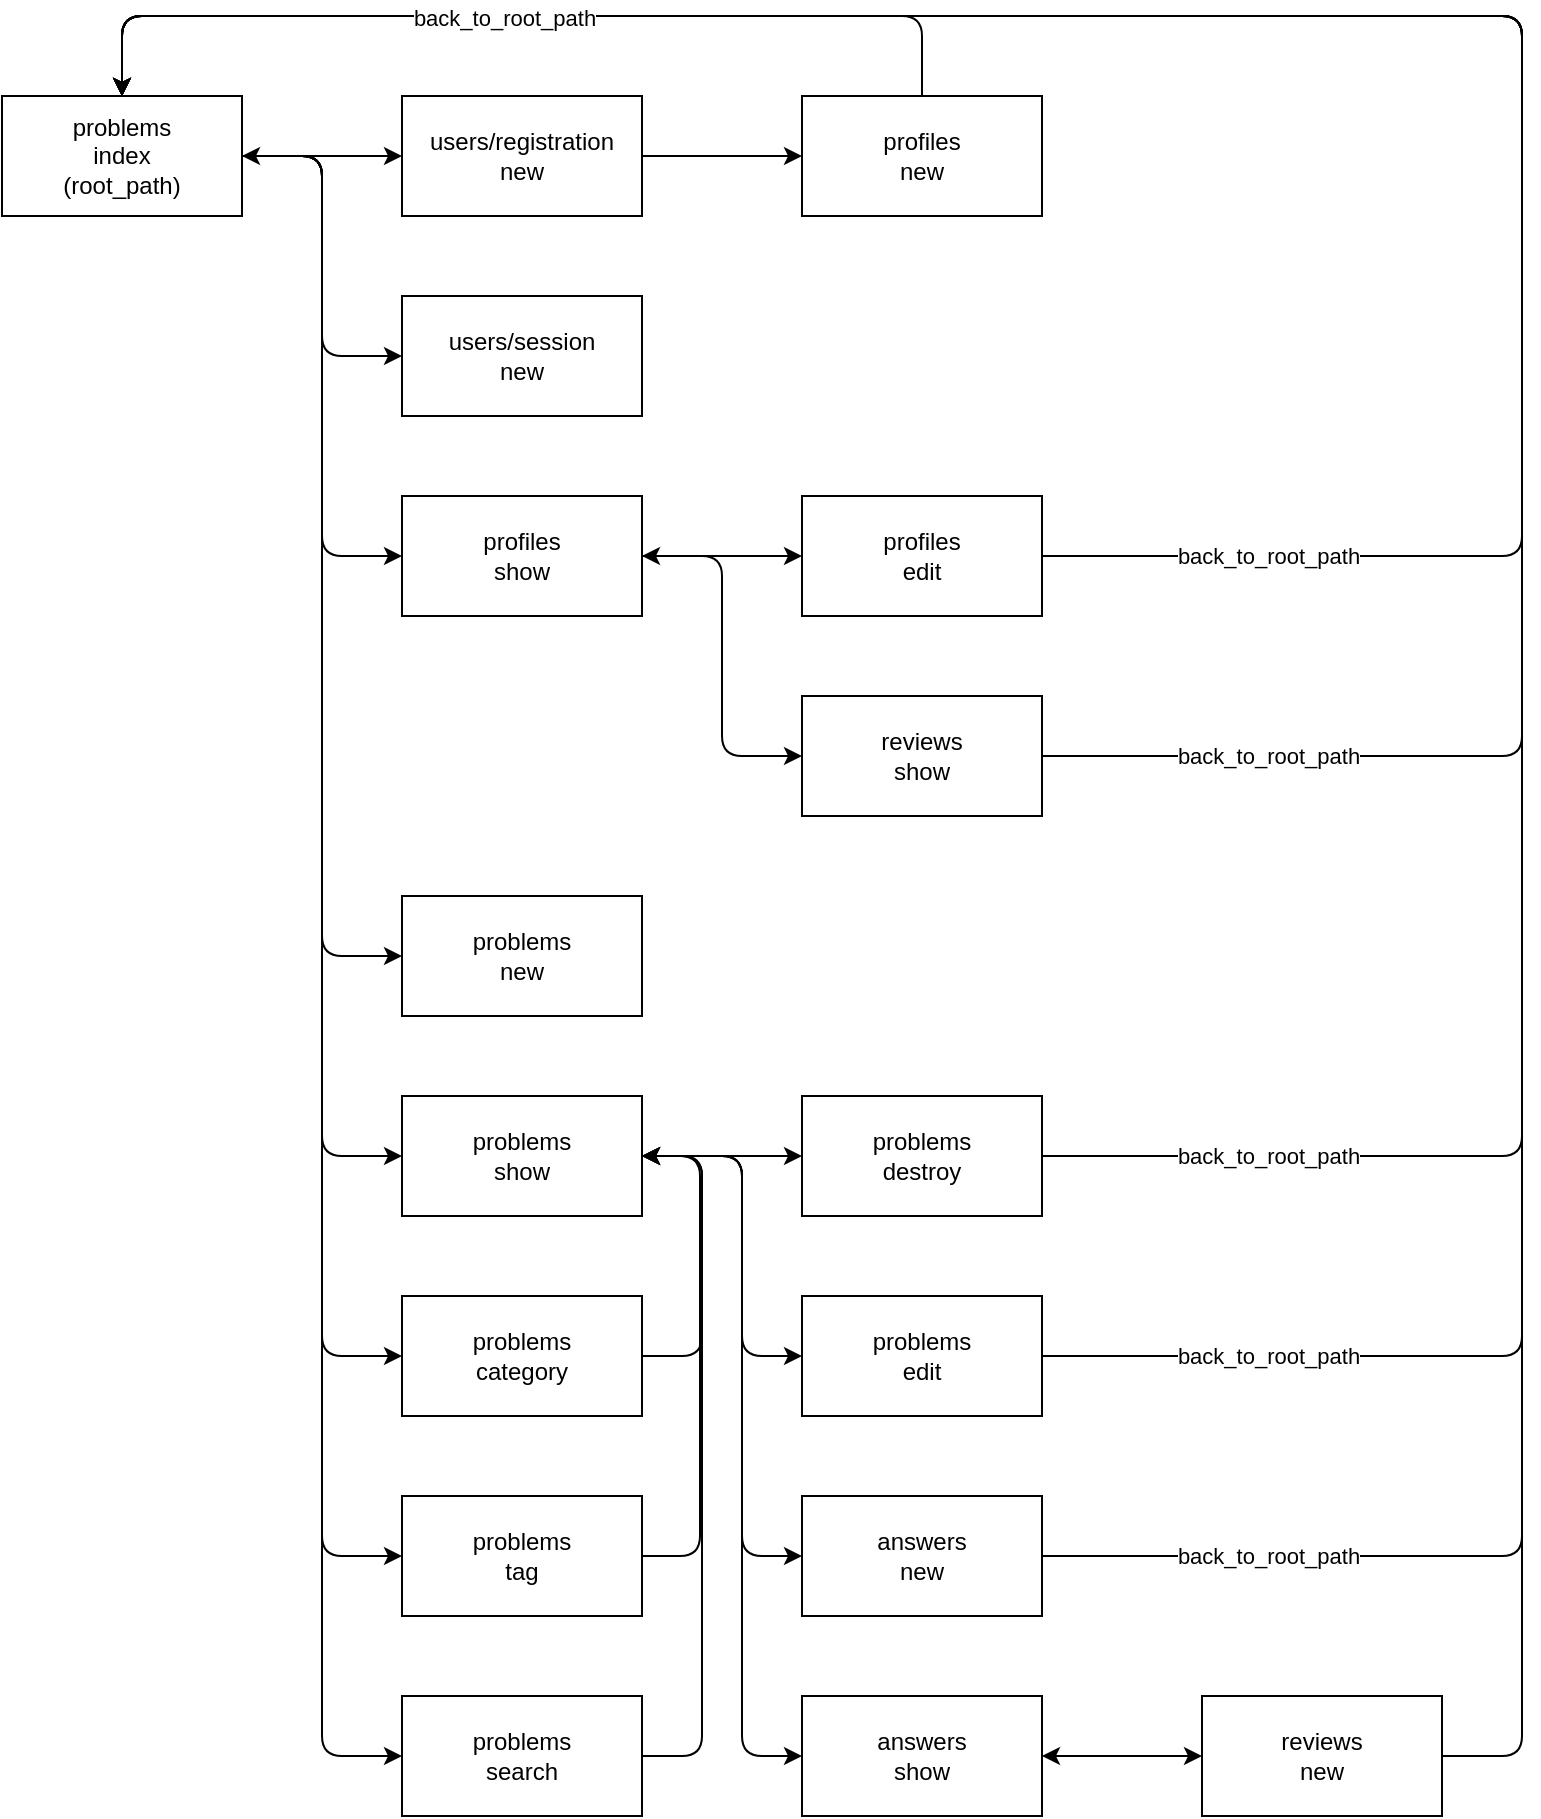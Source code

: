 <mxfile>
    <diagram id="WjuMftYrR1vNwsWyqfVY" name="ページ1">
        <mxGraphModel dx="1040" dy="896" grid="1" gridSize="10" guides="1" tooltips="1" connect="1" arrows="1" fold="1" page="1" pageScale="1" pageWidth="827" pageHeight="1169" math="0" shadow="0">
            <root>
                <mxCell id="0"/>
                <mxCell id="1" parent="0"/>
                <mxCell id="40" value="" style="edgeStyle=elbowEdgeStyle;elbow=vertical;html=1;startArrow=none;startFill=0;entryX=0;entryY=0.5;entryDx=0;entryDy=0;exitX=1;exitY=0.5;exitDx=0;exitDy=0;" edge="1" parent="1" source="2" target="6">
                    <mxGeometry relative="1" as="geometry"/>
                </mxCell>
                <mxCell id="2" value="users/registration&lt;br&gt;new" style="rounded=0;whiteSpace=wrap;html=1;" vertex="1" parent="1">
                    <mxGeometry x="240" y="80" width="120" height="60" as="geometry"/>
                </mxCell>
                <mxCell id="3" value="problems&lt;br&gt;index&lt;br&gt;(root_path)" style="rounded=0;whiteSpace=wrap;html=1;" vertex="1" parent="1">
                    <mxGeometry x="40" y="80" width="120" height="60" as="geometry"/>
                </mxCell>
                <mxCell id="4" value="users/session&lt;br&gt;new" style="rounded=0;whiteSpace=wrap;html=1;" vertex="1" parent="1">
                    <mxGeometry x="240" y="180" width="120" height="60" as="geometry"/>
                </mxCell>
                <mxCell id="6" value="profiles&lt;br&gt;new" style="rounded=0;whiteSpace=wrap;html=1;" vertex="1" parent="1">
                    <mxGeometry x="440" y="80" width="120" height="60" as="geometry"/>
                </mxCell>
                <mxCell id="45" value="" style="edgeStyle=elbowEdgeStyle;elbow=vertical;html=1;startArrow=classic;startFill=1;exitX=1;exitY=0.5;exitDx=0;exitDy=0;entryX=0;entryY=0.5;entryDx=0;entryDy=0;" edge="1" parent="1" source="7" target="9">
                    <mxGeometry relative="1" as="geometry"/>
                </mxCell>
                <mxCell id="7" value="profiles&lt;br&gt;show" style="rounded=0;whiteSpace=wrap;html=1;" vertex="1" parent="1">
                    <mxGeometry x="240" y="280" width="120" height="60" as="geometry"/>
                </mxCell>
                <mxCell id="8" value="problems&lt;br&gt;show" style="rounded=0;whiteSpace=wrap;html=1;" vertex="1" parent="1">
                    <mxGeometry x="240" y="580" width="120" height="60" as="geometry"/>
                </mxCell>
                <mxCell id="9" value="profiles&lt;br&gt;edit" style="rounded=0;whiteSpace=wrap;html=1;" vertex="1" parent="1">
                    <mxGeometry x="440" y="280" width="120" height="60" as="geometry"/>
                </mxCell>
                <mxCell id="10" value="problems&lt;br&gt;category" style="rounded=0;whiteSpace=wrap;html=1;" vertex="1" parent="1">
                    <mxGeometry x="240" y="680" width="120" height="60" as="geometry"/>
                </mxCell>
                <mxCell id="11" value="problems&lt;br&gt;tag" style="rounded=0;whiteSpace=wrap;html=1;" vertex="1" parent="1">
                    <mxGeometry x="240" y="780" width="120" height="60" as="geometry"/>
                </mxCell>
                <mxCell id="12" value="problems&lt;br&gt;search" style="rounded=0;whiteSpace=wrap;html=1;" vertex="1" parent="1">
                    <mxGeometry x="240" y="880" width="120" height="60" as="geometry"/>
                </mxCell>
                <mxCell id="14" value="answers&lt;br&gt;new" style="rounded=0;whiteSpace=wrap;html=1;" vertex="1" parent="1">
                    <mxGeometry x="440" y="780" width="120" height="60" as="geometry"/>
                </mxCell>
                <mxCell id="39" value="" style="edgeStyle=elbowEdgeStyle;elbow=vertical;html=1;startArrow=classic;startFill=1;exitX=1;exitY=0.5;exitDx=0;exitDy=0;entryX=0;entryY=0.5;entryDx=0;entryDy=0;" edge="1" parent="1" source="15" target="16">
                    <mxGeometry relative="1" as="geometry">
                        <mxPoint x="590" y="880" as="sourcePoint"/>
                    </mxGeometry>
                </mxCell>
                <mxCell id="15" value="answers&lt;br&gt;show" style="rounded=0;whiteSpace=wrap;html=1;" vertex="1" parent="1">
                    <mxGeometry x="440" y="880" width="120" height="60" as="geometry"/>
                </mxCell>
                <mxCell id="16" value="reviews&lt;br&gt;new" style="rounded=0;whiteSpace=wrap;html=1;" vertex="1" parent="1">
                    <mxGeometry x="640" y="880" width="120" height="60" as="geometry"/>
                </mxCell>
                <mxCell id="17" value="problems&lt;br&gt;edit" style="rounded=0;whiteSpace=wrap;html=1;" vertex="1" parent="1">
                    <mxGeometry x="440" y="680" width="120" height="60" as="geometry"/>
                </mxCell>
                <mxCell id="18" value="reviews&lt;br&gt;show" style="rounded=0;whiteSpace=wrap;html=1;" vertex="1" parent="1">
                    <mxGeometry x="440" y="380" width="120" height="60" as="geometry"/>
                </mxCell>
                <mxCell id="23" value="" style="endArrow=classic;startArrow=classic;html=1;exitX=1;exitY=0.5;exitDx=0;exitDy=0;entryX=0;entryY=0.5;entryDx=0;entryDy=0;" edge="1" parent="1" source="3" target="2">
                    <mxGeometry width="50" height="50" relative="1" as="geometry">
                        <mxPoint x="190" y="160" as="sourcePoint"/>
                        <mxPoint x="230" y="110" as="targetPoint"/>
                    </mxGeometry>
                </mxCell>
                <mxCell id="26" value="" style="edgeStyle=elbowEdgeStyle;elbow=horizontal;endArrow=classic;html=1;entryX=0;entryY=0.5;entryDx=0;entryDy=0;startArrow=none;startFill=0;exitX=1;exitY=0.5;exitDx=0;exitDy=0;" edge="1" parent="1" source="3" target="4">
                    <mxGeometry width="50" height="50" relative="1" as="geometry">
                        <mxPoint x="160" y="110" as="sourcePoint"/>
                        <mxPoint x="230" y="230" as="targetPoint"/>
                    </mxGeometry>
                </mxCell>
                <mxCell id="27" value="" style="edgeStyle=elbowEdgeStyle;elbow=horizontal;endArrow=classic;html=1;entryX=0;entryY=0.5;entryDx=0;entryDy=0;startArrow=none;startFill=0;exitX=1;exitY=0.5;exitDx=0;exitDy=0;" edge="1" parent="1" source="3" target="7">
                    <mxGeometry width="50" height="50" relative="1" as="geometry">
                        <mxPoint x="160" y="100" as="sourcePoint"/>
                        <mxPoint x="240" y="210" as="targetPoint"/>
                    </mxGeometry>
                </mxCell>
                <mxCell id="28" value="" style="edgeStyle=elbowEdgeStyle;elbow=horizontal;endArrow=classic;html=1;startArrow=none;startFill=0;entryX=0;entryY=0.5;entryDx=0;entryDy=0;exitX=1;exitY=0.5;exitDx=0;exitDy=0;" edge="1" parent="1" source="3" target="12">
                    <mxGeometry width="50" height="50" relative="1" as="geometry">
                        <mxPoint x="160" y="110" as="sourcePoint"/>
                        <mxPoint x="240" y="310" as="targetPoint"/>
                    </mxGeometry>
                </mxCell>
                <mxCell id="29" value="" style="edgeStyle=elbowEdgeStyle;elbow=horizontal;endArrow=classic;html=1;entryX=0;entryY=0.5;entryDx=0;entryDy=0;startArrow=none;startFill=0;exitX=1;exitY=0.5;exitDx=0;exitDy=0;" edge="1" parent="1" source="3" target="11">
                    <mxGeometry width="50" height="50" relative="1" as="geometry">
                        <mxPoint x="160" y="110" as="sourcePoint"/>
                        <mxPoint x="240" y="770" as="targetPoint"/>
                    </mxGeometry>
                </mxCell>
                <mxCell id="30" value="" style="edgeStyle=elbowEdgeStyle;elbow=horizontal;endArrow=classic;html=1;entryX=0;entryY=0.5;entryDx=0;entryDy=0;startArrow=none;startFill=0;exitX=1;exitY=0.5;exitDx=0;exitDy=0;" edge="1" parent="1" source="3" target="10">
                    <mxGeometry width="50" height="50" relative="1" as="geometry">
                        <mxPoint x="160" y="-10" as="sourcePoint"/>
                        <mxPoint x="240" y="650" as="targetPoint"/>
                    </mxGeometry>
                </mxCell>
                <mxCell id="31" value="" style="edgeStyle=elbowEdgeStyle;elbow=horizontal;endArrow=classic;html=1;entryX=0;entryY=0.5;entryDx=0;entryDy=0;startArrow=none;startFill=0;exitX=1;exitY=0.5;exitDx=0;exitDy=0;" edge="1" parent="1" source="3" target="8">
                    <mxGeometry width="50" height="50" relative="1" as="geometry">
                        <mxPoint x="160" y="10" as="sourcePoint"/>
                        <mxPoint x="240" y="550" as="targetPoint"/>
                    </mxGeometry>
                </mxCell>
                <mxCell id="32" value="" style="edgeStyle=elbowEdgeStyle;elbow=horizontal;endArrow=classic;html=1;entryX=1;entryY=0.5;entryDx=0;entryDy=0;exitX=1;exitY=0.5;exitDx=0;exitDy=0;" edge="1" parent="1" source="12" target="8">
                    <mxGeometry width="50" height="50" relative="1" as="geometry">
                        <mxPoint x="360" y="910" as="sourcePoint"/>
                        <mxPoint x="410" y="860" as="targetPoint"/>
                        <Array as="points">
                            <mxPoint x="390" y="770"/>
                        </Array>
                    </mxGeometry>
                </mxCell>
                <mxCell id="33" value="" style="edgeStyle=elbowEdgeStyle;elbow=horizontal;endArrow=classic;html=1;entryX=1;entryY=0.5;entryDx=0;entryDy=0;exitX=1;exitY=0.5;exitDx=0;exitDy=0;" edge="1" parent="1" source="11" target="8">
                    <mxGeometry width="50" height="50" relative="1" as="geometry">
                        <mxPoint x="359" y="810" as="sourcePoint"/>
                        <mxPoint x="359" y="510" as="targetPoint"/>
                        <Array as="points">
                            <mxPoint x="389" y="670"/>
                        </Array>
                    </mxGeometry>
                </mxCell>
                <mxCell id="34" value="" style="edgeStyle=elbowEdgeStyle;elbow=horizontal;endArrow=classic;html=1;entryX=1;entryY=0.5;entryDx=0;entryDy=0;exitX=1;exitY=0.5;exitDx=0;exitDy=0;" edge="1" parent="1" source="10" target="8">
                    <mxGeometry width="50" height="50" relative="1" as="geometry">
                        <mxPoint x="360" y="710" as="sourcePoint"/>
                        <mxPoint x="361" y="510" as="targetPoint"/>
                        <Array as="points">
                            <mxPoint x="390" y="570"/>
                        </Array>
                    </mxGeometry>
                </mxCell>
                <mxCell id="37" value="" style="edgeStyle=elbowEdgeStyle;elbow=horizontal;endArrow=classic;html=1;startArrow=none;startFill=0;entryX=0;entryY=0.5;entryDx=0;entryDy=0;exitX=1;exitY=0.5;exitDx=0;exitDy=0;" edge="1" parent="1" source="8" target="14">
                    <mxGeometry width="50" height="50" relative="1" as="geometry">
                        <mxPoint x="360" y="610" as="sourcePoint"/>
                        <mxPoint x="440" y="710" as="targetPoint"/>
                        <Array as="points">
                            <mxPoint x="410" y="660"/>
                        </Array>
                    </mxGeometry>
                </mxCell>
                <mxCell id="38" value="" style="edgeStyle=elbowEdgeStyle;elbow=horizontal;endArrow=classic;html=1;startArrow=none;startFill=0;entryX=0;entryY=0.5;entryDx=0;entryDy=0;exitX=1;exitY=0.5;exitDx=0;exitDy=0;" edge="1" parent="1" source="8" target="15">
                    <mxGeometry width="50" height="50" relative="1" as="geometry">
                        <mxPoint x="360" y="610" as="sourcePoint"/>
                        <mxPoint x="440" y="810" as="targetPoint"/>
                        <Array as="points">
                            <mxPoint x="410" y="760"/>
                        </Array>
                    </mxGeometry>
                </mxCell>
                <mxCell id="41" value="problems&lt;br&gt;new" style="rounded=0;whiteSpace=wrap;html=1;" vertex="1" parent="1">
                    <mxGeometry x="240" y="480" width="120" height="60" as="geometry"/>
                </mxCell>
                <mxCell id="42" value="" style="edgeStyle=elbowEdgeStyle;elbow=horizontal;endArrow=classic;html=1;entryX=0;entryY=0.5;entryDx=0;entryDy=0;startArrow=none;startFill=0;exitX=1;exitY=0.5;exitDx=0;exitDy=0;" edge="1" parent="1" source="3" target="41">
                    <mxGeometry width="50" height="50" relative="1" as="geometry">
                        <mxPoint x="160" y="230" as="sourcePoint"/>
                        <mxPoint x="240" y="430" as="targetPoint"/>
                    </mxGeometry>
                </mxCell>
                <mxCell id="44" value="" style="edgeStyle=elbowEdgeStyle;elbow=vertical;html=1;startArrow=classic;startFill=1;entryX=1;entryY=0.5;entryDx=0;entryDy=0;exitX=0;exitY=0.5;exitDx=0;exitDy=0;" edge="1" parent="1" source="43" target="8">
                    <mxGeometry relative="1" as="geometry"/>
                </mxCell>
                <mxCell id="43" value="problems&lt;br&gt;destroy" style="rounded=0;whiteSpace=wrap;html=1;" vertex="1" parent="1">
                    <mxGeometry x="440" y="580" width="120" height="60" as="geometry"/>
                </mxCell>
                <mxCell id="46" value="" style="edgeStyle=elbowEdgeStyle;elbow=horizontal;endArrow=classic;html=1;entryX=0;entryY=0.5;entryDx=0;entryDy=0;startArrow=none;startFill=0;exitX=1;exitY=0.5;exitDx=0;exitDy=0;" edge="1" parent="1" source="7" target="18">
                    <mxGeometry width="50" height="50" relative="1" as="geometry">
                        <mxPoint x="370" y="320" as="sourcePoint"/>
                        <mxPoint x="450" y="420" as="targetPoint"/>
                    </mxGeometry>
                </mxCell>
                <mxCell id="50" value="" style="edgeStyle=segmentEdgeStyle;endArrow=classic;html=1;elbow=vertical;exitX=1;exitY=0.5;exitDx=0;exitDy=0;entryX=0.5;entryY=0;entryDx=0;entryDy=0;" edge="1" parent="1" source="16" target="3">
                    <mxGeometry width="50" height="50" relative="1" as="geometry">
                        <mxPoint x="760" y="910" as="sourcePoint"/>
                        <mxPoint x="220" y="40" as="targetPoint"/>
                        <Array as="points">
                            <mxPoint x="800" y="910"/>
                            <mxPoint x="800" y="40"/>
                            <mxPoint x="100" y="40"/>
                        </Array>
                    </mxGeometry>
                </mxCell>
                <mxCell id="51" value="" style="edgeStyle=segmentEdgeStyle;endArrow=classic;html=1;elbow=vertical;exitX=1;exitY=0.5;exitDx=0;exitDy=0;entryX=0.5;entryY=0;entryDx=0;entryDy=0;" edge="1" parent="1" source="14" target="3">
                    <mxGeometry width="50" height="50" relative="1" as="geometry">
                        <mxPoint x="770" y="920" as="sourcePoint"/>
                        <mxPoint x="110" y="70" as="targetPoint"/>
                        <Array as="points">
                            <mxPoint x="800" y="810"/>
                            <mxPoint x="800" y="40"/>
                            <mxPoint x="100" y="40"/>
                        </Array>
                    </mxGeometry>
                </mxCell>
                <mxCell id="52" value="" style="edgeStyle=segmentEdgeStyle;endArrow=classic;html=1;elbow=vertical;exitX=1;exitY=0.5;exitDx=0;exitDy=0;entryX=0.5;entryY=0;entryDx=0;entryDy=0;" edge="1" parent="1" source="17" target="3">
                    <mxGeometry width="50" height="50" relative="1" as="geometry">
                        <mxPoint x="560" y="810" as="sourcePoint"/>
                        <mxPoint x="100" y="80" as="targetPoint"/>
                        <Array as="points">
                            <mxPoint x="800" y="710"/>
                            <mxPoint x="800" y="40"/>
                            <mxPoint x="100" y="40"/>
                        </Array>
                    </mxGeometry>
                </mxCell>
                <mxCell id="53" value="" style="edgeStyle=elbowEdgeStyle;elbow=horizontal;endArrow=classic;html=1;startArrow=none;startFill=0;entryX=0;entryY=0.5;entryDx=0;entryDy=0;exitX=1;exitY=0.5;exitDx=0;exitDy=0;" edge="1" parent="1" source="8" target="17">
                    <mxGeometry width="50" height="50" relative="1" as="geometry">
                        <mxPoint x="360" y="450" as="sourcePoint"/>
                        <mxPoint x="440" y="750" as="targetPoint"/>
                        <Array as="points">
                            <mxPoint x="410" y="600"/>
                        </Array>
                    </mxGeometry>
                </mxCell>
                <mxCell id="54" value="" style="edgeStyle=segmentEdgeStyle;endArrow=classic;html=1;elbow=vertical;exitX=1;exitY=0.5;exitDx=0;exitDy=0;entryX=0.5;entryY=0;entryDx=0;entryDy=0;" edge="1" parent="1" source="43" target="3">
                    <mxGeometry width="50" height="50" relative="1" as="geometry">
                        <mxPoint x="560" y="620" as="sourcePoint"/>
                        <mxPoint x="100" y="-10" as="targetPoint"/>
                        <Array as="points">
                            <mxPoint x="800" y="610"/>
                            <mxPoint x="800" y="40"/>
                            <mxPoint x="100" y="40"/>
                        </Array>
                    </mxGeometry>
                </mxCell>
                <mxCell id="55" value="" style="edgeStyle=segmentEdgeStyle;endArrow=classic;html=1;elbow=vertical;exitX=1;exitY=0.5;exitDx=0;exitDy=0;entryX=0.5;entryY=0;entryDx=0;entryDy=0;" edge="1" parent="1" source="18" target="3">
                    <mxGeometry width="50" height="50" relative="1" as="geometry">
                        <mxPoint x="570" y="620" as="sourcePoint"/>
                        <mxPoint x="110" y="90" as="targetPoint"/>
                        <Array as="points">
                            <mxPoint x="800" y="410"/>
                            <mxPoint x="800" y="40"/>
                            <mxPoint x="100" y="40"/>
                        </Array>
                    </mxGeometry>
                </mxCell>
                <mxCell id="56" value="" style="edgeStyle=segmentEdgeStyle;endArrow=classic;html=1;elbow=vertical;entryX=0.5;entryY=0;entryDx=0;entryDy=0;exitX=1;exitY=0.5;exitDx=0;exitDy=0;" edge="1" parent="1" source="9" target="3">
                    <mxGeometry width="50" height="50" relative="1" as="geometry">
                        <mxPoint x="560" y="310" as="sourcePoint"/>
                        <mxPoint x="100" y="-20" as="targetPoint"/>
                        <Array as="points">
                            <mxPoint x="800" y="310"/>
                            <mxPoint x="800" y="40"/>
                            <mxPoint x="100" y="40"/>
                        </Array>
                    </mxGeometry>
                </mxCell>
                <mxCell id="60" value="back_to_root_path" style="edgeLabel;html=1;align=center;verticalAlign=middle;resizable=0;points=[];" vertex="1" connectable="0" parent="56">
                    <mxGeometry x="-0.835" y="-1" relative="1" as="geometry">
                        <mxPoint x="10" y="-1" as="offset"/>
                    </mxGeometry>
                </mxCell>
                <mxCell id="57" value="" style="edgeStyle=segmentEdgeStyle;endArrow=classic;html=1;elbow=vertical;entryX=0.5;entryY=0;entryDx=0;entryDy=0;exitX=0.5;exitY=0;exitDx=0;exitDy=0;" edge="1" parent="1" source="6" target="3">
                    <mxGeometry width="50" height="50" relative="1" as="geometry">
                        <mxPoint x="530" y="60" as="sourcePoint"/>
                        <mxPoint x="550" y="30" as="targetPoint"/>
                        <Array as="points">
                            <mxPoint x="500" y="40"/>
                            <mxPoint x="100" y="40"/>
                        </Array>
                    </mxGeometry>
                </mxCell>
                <mxCell id="58" value="back_to_root_path" style="edgeLabel;html=1;align=center;verticalAlign=middle;resizable=0;points=[];" vertex="1" connectable="0" parent="57">
                    <mxGeometry x="0.038" y="1" relative="1" as="geometry">
                        <mxPoint as="offset"/>
                    </mxGeometry>
                </mxCell>
                <mxCell id="61" value="back_to_root_path" style="edgeLabel;html=1;align=center;verticalAlign=middle;resizable=0;points=[];" vertex="1" connectable="0" parent="1">
                    <mxGeometry x="672.857" y="410.0" as="geometry"/>
                </mxCell>
                <mxCell id="62" value="back_to_root_path" style="edgeLabel;html=1;align=center;verticalAlign=middle;resizable=0;points=[];" vertex="1" connectable="0" parent="1">
                    <mxGeometry x="672.857" y="610.0" as="geometry"/>
                </mxCell>
                <mxCell id="63" value="back_to_root_path" style="edgeLabel;html=1;align=center;verticalAlign=middle;resizable=0;points=[];" vertex="1" connectable="0" parent="1">
                    <mxGeometry x="672.857" y="710.0" as="geometry"/>
                </mxCell>
                <mxCell id="64" value="back_to_root_path" style="edgeLabel;html=1;align=center;verticalAlign=middle;resizable=0;points=[];" vertex="1" connectable="0" parent="1">
                    <mxGeometry x="672.857" y="810.0" as="geometry"/>
                </mxCell>
            </root>
        </mxGraphModel>
    </diagram>
</mxfile>